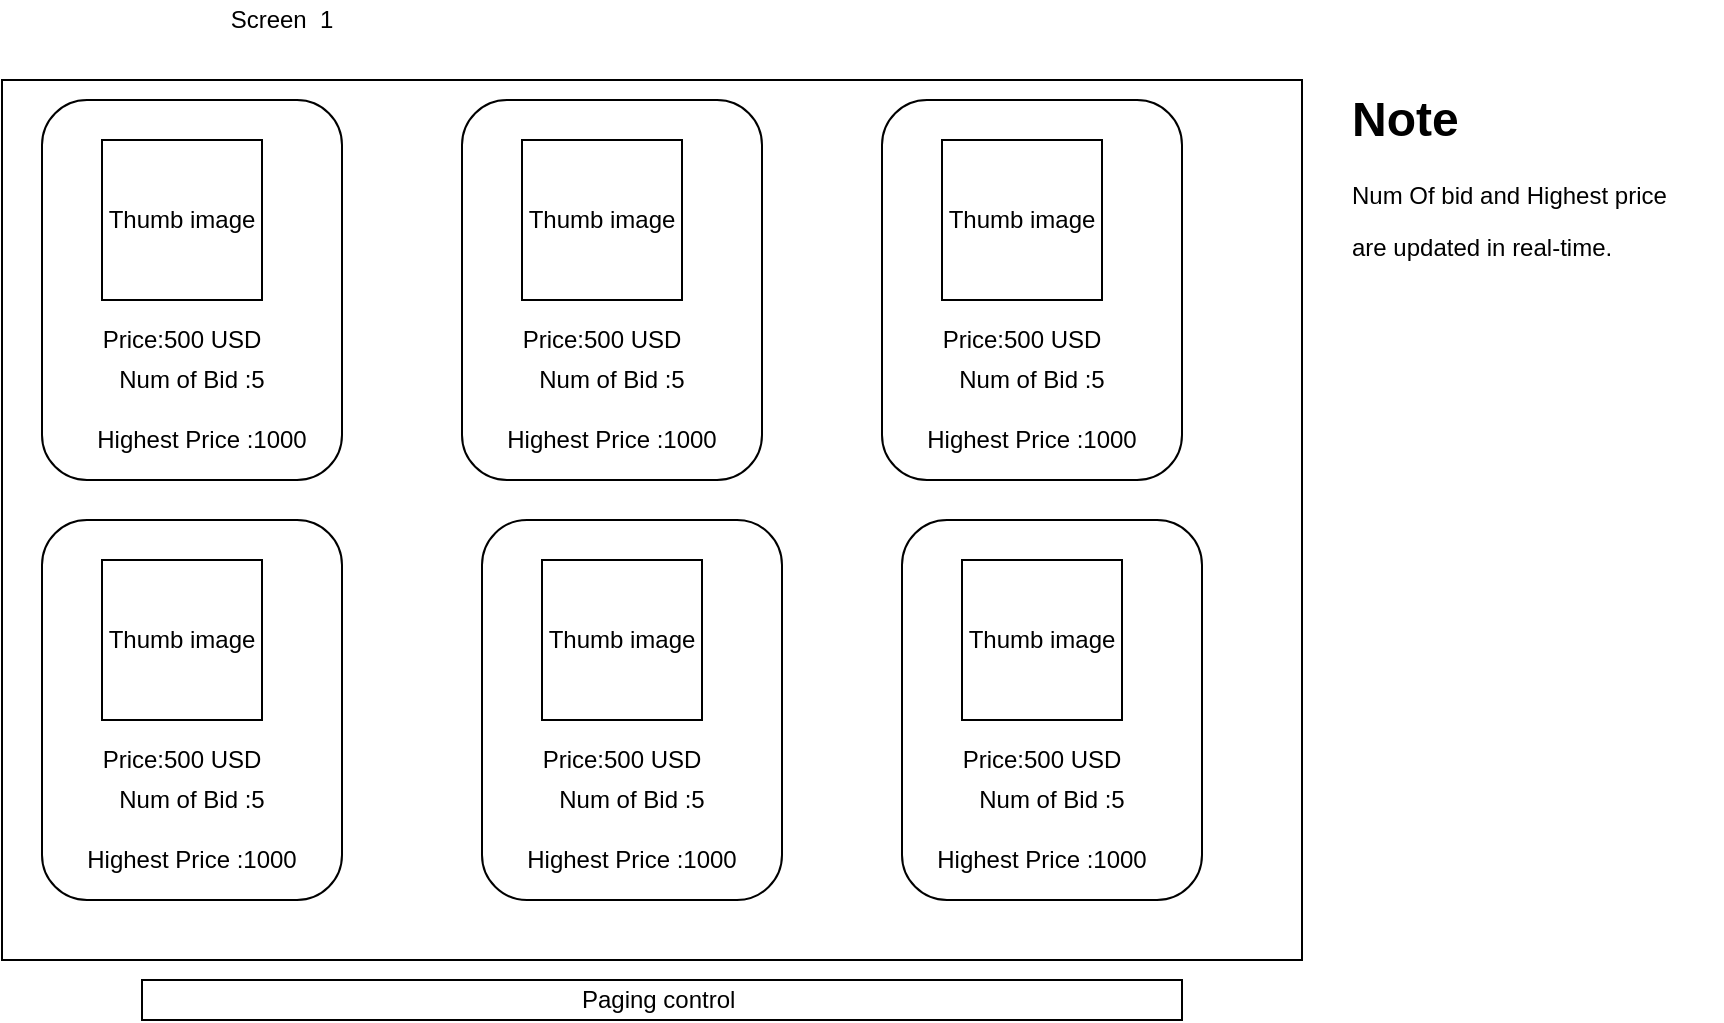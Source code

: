 <mxfile version="12.8.8" type="device"><diagram id="DD0wvZTNxYlIQtuowxHR" name="Page-1"><mxGraphModel dx="1038" dy="548" grid="1" gridSize="10" guides="1" tooltips="1" connect="1" arrows="1" fold="1" page="1" pageScale="1" pageWidth="900" pageHeight="1600" math="0" shadow="0"><root><mxCell id="0"/><mxCell id="1" parent="0"/><mxCell id="5QB0O6ZwW0Z6k0Cj4Kb5-9" value="" style="whiteSpace=wrap;html=1;aspect=fixed;" vertex="1" parent="1"><mxGeometry x="100" y="100" width="180" height="180" as="geometry"/></mxCell><mxCell id="5QB0O6ZwW0Z6k0Cj4Kb5-1" value="" style="rounded=0;whiteSpace=wrap;html=1;" vertex="1" parent="1"><mxGeometry x="30" y="60" width="650" height="440" as="geometry"/></mxCell><mxCell id="5QB0O6ZwW0Z6k0Cj4Kb5-5" style="edgeStyle=orthogonalEdgeStyle;rounded=0;orthogonalLoop=1;jettySize=auto;html=1;exitX=0.5;exitY=1;exitDx=0;exitDy=0;" edge="1" parent="1" source="5QB0O6ZwW0Z6k0Cj4Kb5-4" target="5QB0O6ZwW0Z6k0Cj4Kb5-4"><mxGeometry relative="1" as="geometry"/></mxCell><mxCell id="5QB0O6ZwW0Z6k0Cj4Kb5-8" style="edgeStyle=orthogonalEdgeStyle;rounded=0;orthogonalLoop=1;jettySize=auto;html=1;exitX=0.5;exitY=1;exitDx=0;exitDy=0;" edge="1" parent="1" source="5QB0O6ZwW0Z6k0Cj4Kb5-6" target="5QB0O6ZwW0Z6k0Cj4Kb5-6"><mxGeometry relative="1" as="geometry"/></mxCell><mxCell id="5QB0O6ZwW0Z6k0Cj4Kb5-11" value="" style="rounded=1;whiteSpace=wrap;html=1;" vertex="1" parent="1"><mxGeometry x="50" y="70" width="150" height="190" as="geometry"/></mxCell><mxCell id="5QB0O6ZwW0Z6k0Cj4Kb5-2" value="Thumb image" style="whiteSpace=wrap;html=1;aspect=fixed;" vertex="1" parent="1"><mxGeometry x="80" y="90" width="80" height="80" as="geometry"/></mxCell><mxCell id="5QB0O6ZwW0Z6k0Cj4Kb5-4" value="Price:500 USD" style="text;html=1;strokeColor=none;fillColor=none;align=center;verticalAlign=middle;whiteSpace=wrap;rounded=0;" vertex="1" parent="1"><mxGeometry x="75" y="180" width="90" height="20" as="geometry"/></mxCell><mxCell id="5QB0O6ZwW0Z6k0Cj4Kb5-6" value="Num of Bid :5" style="text;html=1;strokeColor=none;fillColor=none;align=center;verticalAlign=middle;whiteSpace=wrap;rounded=0;" vertex="1" parent="1"><mxGeometry x="80" y="200" width="90" height="20" as="geometry"/></mxCell><mxCell id="5QB0O6ZwW0Z6k0Cj4Kb5-7" value="Highest Price :1000" style="text;html=1;strokeColor=none;fillColor=none;align=center;verticalAlign=middle;whiteSpace=wrap;rounded=0;" vertex="1" parent="1"><mxGeometry x="70" y="230" width="120" height="20" as="geometry"/></mxCell><mxCell id="5QB0O6ZwW0Z6k0Cj4Kb5-13" value="" style="rounded=1;whiteSpace=wrap;html=1;" vertex="1" parent="1"><mxGeometry x="260" y="70" width="150" height="190" as="geometry"/></mxCell><mxCell id="5QB0O6ZwW0Z6k0Cj4Kb5-14" value="Thumb image" style="whiteSpace=wrap;html=1;aspect=fixed;" vertex="1" parent="1"><mxGeometry x="290" y="90" width="80" height="80" as="geometry"/></mxCell><mxCell id="5QB0O6ZwW0Z6k0Cj4Kb5-15" value="Price:500 USD" style="text;html=1;strokeColor=none;fillColor=none;align=center;verticalAlign=middle;whiteSpace=wrap;rounded=0;" vertex="1" parent="1"><mxGeometry x="285" y="180" width="90" height="20" as="geometry"/></mxCell><mxCell id="5QB0O6ZwW0Z6k0Cj4Kb5-16" value="Num of Bid :5" style="text;html=1;strokeColor=none;fillColor=none;align=center;verticalAlign=middle;whiteSpace=wrap;rounded=0;" vertex="1" parent="1"><mxGeometry x="290" y="200" width="90" height="20" as="geometry"/></mxCell><mxCell id="5QB0O6ZwW0Z6k0Cj4Kb5-18" value="" style="rounded=1;whiteSpace=wrap;html=1;" vertex="1" parent="1"><mxGeometry x="470" y="70" width="150" height="190" as="geometry"/></mxCell><mxCell id="5QB0O6ZwW0Z6k0Cj4Kb5-19" value="Thumb image" style="whiteSpace=wrap;html=1;aspect=fixed;" vertex="1" parent="1"><mxGeometry x="500" y="90" width="80" height="80" as="geometry"/></mxCell><mxCell id="5QB0O6ZwW0Z6k0Cj4Kb5-20" value="Price:500 USD" style="text;html=1;strokeColor=none;fillColor=none;align=center;verticalAlign=middle;whiteSpace=wrap;rounded=0;" vertex="1" parent="1"><mxGeometry x="495" y="180" width="90" height="20" as="geometry"/></mxCell><mxCell id="5QB0O6ZwW0Z6k0Cj4Kb5-21" value="Num of Bid :5" style="text;html=1;strokeColor=none;fillColor=none;align=center;verticalAlign=middle;whiteSpace=wrap;rounded=0;" vertex="1" parent="1"><mxGeometry x="500" y="200" width="90" height="20" as="geometry"/></mxCell><mxCell id="5QB0O6ZwW0Z6k0Cj4Kb5-23" value="" style="rounded=1;whiteSpace=wrap;html=1;" vertex="1" parent="1"><mxGeometry x="50" y="280" width="150" height="190" as="geometry"/></mxCell><mxCell id="5QB0O6ZwW0Z6k0Cj4Kb5-24" value="Thumb image" style="whiteSpace=wrap;html=1;aspect=fixed;" vertex="1" parent="1"><mxGeometry x="80" y="300" width="80" height="80" as="geometry"/></mxCell><mxCell id="5QB0O6ZwW0Z6k0Cj4Kb5-25" value="Price:500 USD" style="text;html=1;strokeColor=none;fillColor=none;align=center;verticalAlign=middle;whiteSpace=wrap;rounded=0;" vertex="1" parent="1"><mxGeometry x="75" y="390" width="90" height="20" as="geometry"/></mxCell><mxCell id="5QB0O6ZwW0Z6k0Cj4Kb5-26" value="Num of Bid :5" style="text;html=1;strokeColor=none;fillColor=none;align=center;verticalAlign=middle;whiteSpace=wrap;rounded=0;" vertex="1" parent="1"><mxGeometry x="80" y="410" width="90" height="20" as="geometry"/></mxCell><mxCell id="5QB0O6ZwW0Z6k0Cj4Kb5-28" value="" style="rounded=1;whiteSpace=wrap;html=1;" vertex="1" parent="1"><mxGeometry x="270" y="280" width="150" height="190" as="geometry"/></mxCell><mxCell id="5QB0O6ZwW0Z6k0Cj4Kb5-29" value="Thumb image" style="whiteSpace=wrap;html=1;aspect=fixed;" vertex="1" parent="1"><mxGeometry x="300" y="300" width="80" height="80" as="geometry"/></mxCell><mxCell id="5QB0O6ZwW0Z6k0Cj4Kb5-30" value="Price:500 USD" style="text;html=1;strokeColor=none;fillColor=none;align=center;verticalAlign=middle;whiteSpace=wrap;rounded=0;" vertex="1" parent="1"><mxGeometry x="295" y="390" width="90" height="20" as="geometry"/></mxCell><mxCell id="5QB0O6ZwW0Z6k0Cj4Kb5-31" value="Num of Bid :5" style="text;html=1;strokeColor=none;fillColor=none;align=center;verticalAlign=middle;whiteSpace=wrap;rounded=0;" vertex="1" parent="1"><mxGeometry x="300" y="410" width="90" height="20" as="geometry"/></mxCell><mxCell id="5QB0O6ZwW0Z6k0Cj4Kb5-33" value="" style="rounded=1;whiteSpace=wrap;html=1;" vertex="1" parent="1"><mxGeometry x="480" y="280" width="150" height="190" as="geometry"/></mxCell><mxCell id="5QB0O6ZwW0Z6k0Cj4Kb5-34" value="Thumb image" style="whiteSpace=wrap;html=1;aspect=fixed;" vertex="1" parent="1"><mxGeometry x="510" y="300" width="80" height="80" as="geometry"/></mxCell><mxCell id="5QB0O6ZwW0Z6k0Cj4Kb5-35" value="Price:500 USD" style="text;html=1;strokeColor=none;fillColor=none;align=center;verticalAlign=middle;whiteSpace=wrap;rounded=0;" vertex="1" parent="1"><mxGeometry x="505" y="390" width="90" height="20" as="geometry"/></mxCell><mxCell id="5QB0O6ZwW0Z6k0Cj4Kb5-36" value="Num of Bid :5" style="text;html=1;strokeColor=none;fillColor=none;align=center;verticalAlign=middle;whiteSpace=wrap;rounded=0;" vertex="1" parent="1"><mxGeometry x="510" y="410" width="90" height="20" as="geometry"/></mxCell><mxCell id="5QB0O6ZwW0Z6k0Cj4Kb5-41" value="Paging control&amp;nbsp;" style="rounded=0;whiteSpace=wrap;html=1;" vertex="1" parent="1"><mxGeometry x="100" y="510" width="520" height="20" as="geometry"/></mxCell><mxCell id="5QB0O6ZwW0Z6k0Cj4Kb5-42" value="Screen&amp;nbsp; 1" style="text;html=1;strokeColor=none;fillColor=none;align=center;verticalAlign=middle;whiteSpace=wrap;rounded=0;" vertex="1" parent="1"><mxGeometry x="130" y="20" width="80" height="20" as="geometry"/></mxCell><mxCell id="5QB0O6ZwW0Z6k0Cj4Kb5-46" value="&lt;h1&gt;Note&lt;/h1&gt;&lt;p&gt;Num Of bid and Highest price&amp;nbsp;&lt;/p&gt;&lt;p&gt;are updated in real-time.&lt;/p&gt;" style="text;html=1;strokeColor=none;fillColor=none;spacing=5;spacingTop=-20;whiteSpace=wrap;overflow=hidden;rounded=0;" vertex="1" parent="1"><mxGeometry x="700" y="60" width="190" height="120" as="geometry"/></mxCell><mxCell id="5QB0O6ZwW0Z6k0Cj4Kb5-47" value="Highest Price :1000" style="text;html=1;strokeColor=none;fillColor=none;align=center;verticalAlign=middle;whiteSpace=wrap;rounded=0;" vertex="1" parent="1"><mxGeometry x="275" y="230" width="120" height="20" as="geometry"/></mxCell><mxCell id="5QB0O6ZwW0Z6k0Cj4Kb5-48" value="Highest Price :1000" style="text;html=1;strokeColor=none;fillColor=none;align=center;verticalAlign=middle;whiteSpace=wrap;rounded=0;" vertex="1" parent="1"><mxGeometry x="485" y="230" width="120" height="20" as="geometry"/></mxCell><mxCell id="5QB0O6ZwW0Z6k0Cj4Kb5-49" value="Highest Price :1000" style="text;html=1;strokeColor=none;fillColor=none;align=center;verticalAlign=middle;whiteSpace=wrap;rounded=0;" vertex="1" parent="1"><mxGeometry x="65" y="440" width="120" height="20" as="geometry"/></mxCell><mxCell id="5QB0O6ZwW0Z6k0Cj4Kb5-50" value="Highest Price :1000" style="text;html=1;strokeColor=none;fillColor=none;align=center;verticalAlign=middle;whiteSpace=wrap;rounded=0;" vertex="1" parent="1"><mxGeometry x="285" y="440" width="120" height="20" as="geometry"/></mxCell><mxCell id="5QB0O6ZwW0Z6k0Cj4Kb5-51" value="Highest Price :1000" style="text;html=1;strokeColor=none;fillColor=none;align=center;verticalAlign=middle;whiteSpace=wrap;rounded=0;" vertex="1" parent="1"><mxGeometry x="490" y="440" width="120" height="20" as="geometry"/></mxCell></root></mxGraphModel></diagram></mxfile>